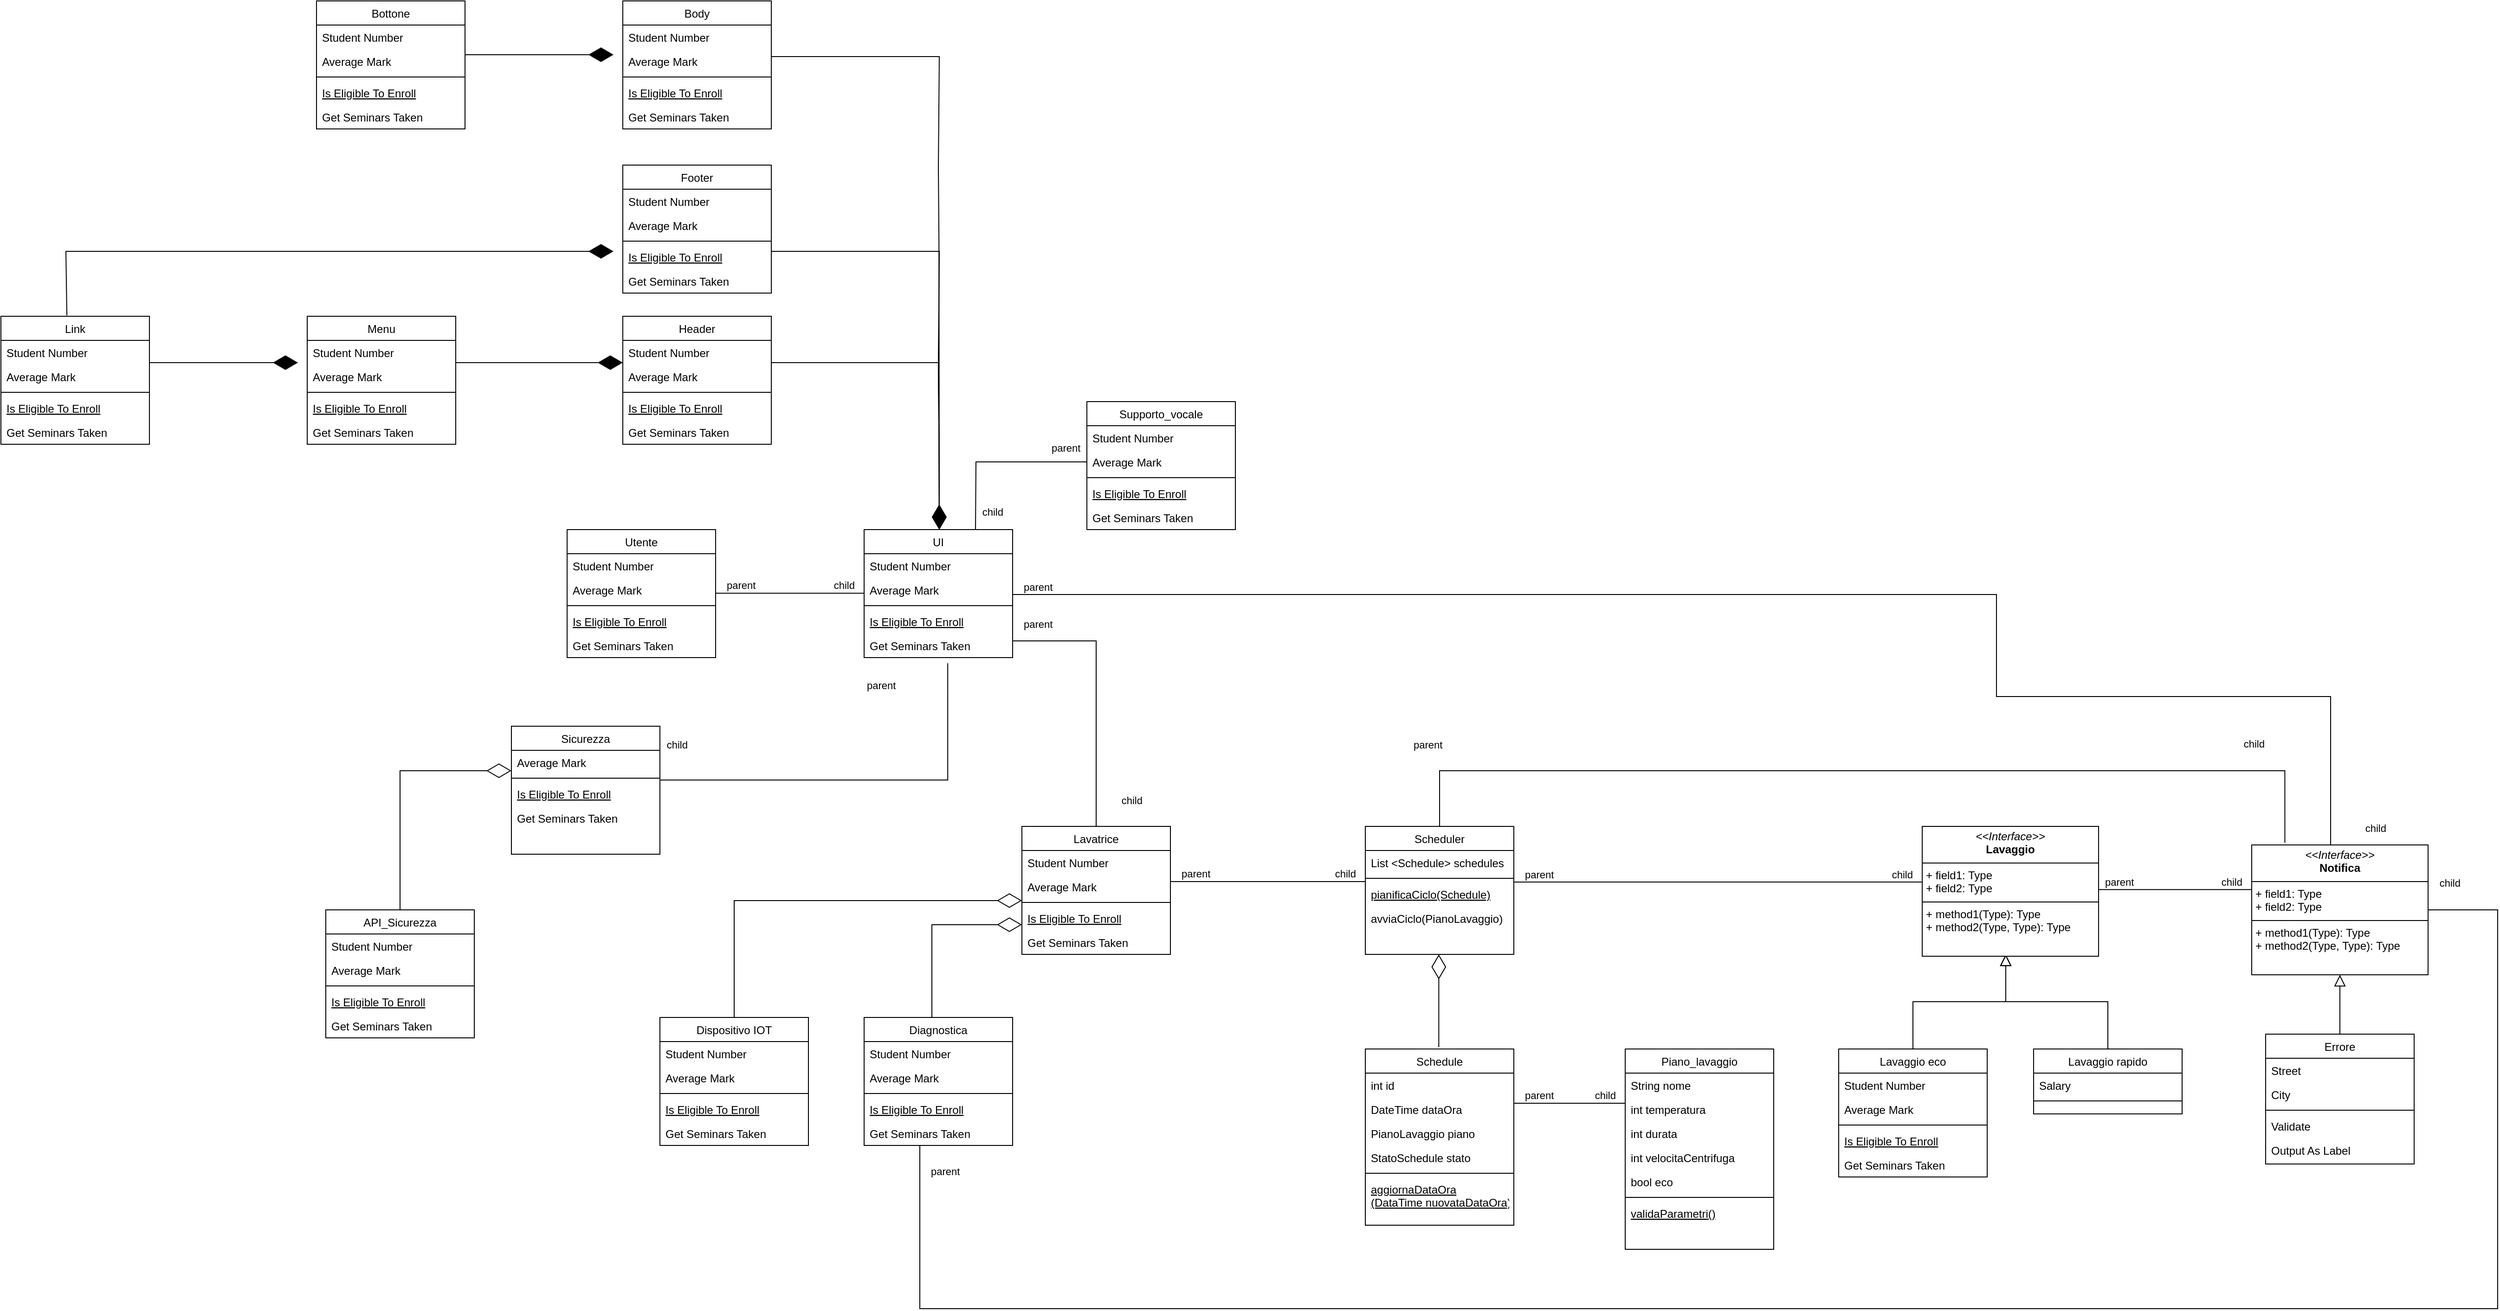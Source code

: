 <mxfile version="28.2.7">
  <diagram id="C5RBs43oDa-KdzZeNtuy" name="Page-1">
    <mxGraphModel dx="3021" dy="2662" grid="1" gridSize="10" guides="1" tooltips="1" connect="1" arrows="1" fold="1" page="1" pageScale="1" pageWidth="827" pageHeight="1169" math="0" shadow="0">
      <root>
        <mxCell id="WIyWlLk6GJQsqaUBKTNV-0" />
        <mxCell id="WIyWlLk6GJQsqaUBKTNV-1" parent="WIyWlLk6GJQsqaUBKTNV-0" />
        <mxCell id="NHYK25Ip75qURQVke92p-144" value="" style="endArrow=none;html=1;edgeStyle=orthogonalEdgeStyle;rounded=0;" parent="WIyWlLk6GJQsqaUBKTNV-1" edge="1">
          <mxGeometry relative="1" as="geometry">
            <mxPoint x="1225" y="128.17" as="sourcePoint" />
            <mxPoint x="1395" y="128.17" as="targetPoint" />
          </mxGeometry>
        </mxCell>
        <mxCell id="NHYK25Ip75qURQVke92p-145" value="parent" style="edgeLabel;resizable=0;html=1;align=left;verticalAlign=bottom;" parent="NHYK25Ip75qURQVke92p-144" connectable="0" vertex="1">
          <mxGeometry x="-1" relative="1" as="geometry">
            <mxPoint x="10" as="offset" />
          </mxGeometry>
        </mxCell>
        <mxCell id="NHYK25Ip75qURQVke92p-146" value="child" style="edgeLabel;resizable=0;html=1;align=right;verticalAlign=bottom;" parent="NHYK25Ip75qURQVke92p-144" connectable="0" vertex="1">
          <mxGeometry x="1" relative="1" as="geometry">
            <mxPoint x="-10" as="offset" />
          </mxGeometry>
        </mxCell>
        <mxCell id="NHYK25Ip75qURQVke92p-38" value="" style="endArrow=diamondThin;endFill=0;endSize=24;html=1;rounded=0;exitX=0.5;exitY=0;exitDx=0;exitDy=0;" parent="WIyWlLk6GJQsqaUBKTNV-1" source="NHYK25Ip75qURQVke92p-21" edge="1">
          <mxGeometry width="160" relative="1" as="geometry">
            <mxPoint x="-240" y="260" as="sourcePoint" />
            <mxPoint x="70" y="140" as="targetPoint" />
            <Array as="points">
              <mxPoint x="-240" y="140" />
              <mxPoint x="-90" y="140" />
            </Array>
          </mxGeometry>
        </mxCell>
        <mxCell id="zkfFHV4jXpPFQw0GAbJ--6" value="Lavaggio eco" style="swimlane;fontStyle=0;align=center;verticalAlign=top;childLayout=stackLayout;horizontal=1;startSize=26;horizontalStack=0;resizeParent=1;resizeLast=0;collapsible=1;marginBottom=0;rounded=0;shadow=0;strokeWidth=1;" parent="WIyWlLk6GJQsqaUBKTNV-1" vertex="1">
          <mxGeometry x="950" y="300" width="160" height="138" as="geometry">
            <mxRectangle x="130" y="380" width="160" height="26" as="alternateBounds" />
          </mxGeometry>
        </mxCell>
        <mxCell id="zkfFHV4jXpPFQw0GAbJ--7" value="Student Number" style="text;align=left;verticalAlign=top;spacingLeft=4;spacingRight=4;overflow=hidden;rotatable=0;points=[[0,0.5],[1,0.5]];portConstraint=eastwest;" parent="zkfFHV4jXpPFQw0GAbJ--6" vertex="1">
          <mxGeometry y="26" width="160" height="26" as="geometry" />
        </mxCell>
        <mxCell id="zkfFHV4jXpPFQw0GAbJ--8" value="Average Mark" style="text;align=left;verticalAlign=top;spacingLeft=4;spacingRight=4;overflow=hidden;rotatable=0;points=[[0,0.5],[1,0.5]];portConstraint=eastwest;rounded=0;shadow=0;html=0;" parent="zkfFHV4jXpPFQw0GAbJ--6" vertex="1">
          <mxGeometry y="52" width="160" height="26" as="geometry" />
        </mxCell>
        <mxCell id="zkfFHV4jXpPFQw0GAbJ--9" value="" style="line;html=1;strokeWidth=1;align=left;verticalAlign=middle;spacingTop=-1;spacingLeft=3;spacingRight=3;rotatable=0;labelPosition=right;points=[];portConstraint=eastwest;" parent="zkfFHV4jXpPFQw0GAbJ--6" vertex="1">
          <mxGeometry y="78" width="160" height="8" as="geometry" />
        </mxCell>
        <mxCell id="zkfFHV4jXpPFQw0GAbJ--10" value="Is Eligible To Enroll" style="text;align=left;verticalAlign=top;spacingLeft=4;spacingRight=4;overflow=hidden;rotatable=0;points=[[0,0.5],[1,0.5]];portConstraint=eastwest;fontStyle=4" parent="zkfFHV4jXpPFQw0GAbJ--6" vertex="1">
          <mxGeometry y="86" width="160" height="26" as="geometry" />
        </mxCell>
        <mxCell id="zkfFHV4jXpPFQw0GAbJ--11" value="Get Seminars Taken" style="text;align=left;verticalAlign=top;spacingLeft=4;spacingRight=4;overflow=hidden;rotatable=0;points=[[0,0.5],[1,0.5]];portConstraint=eastwest;" parent="zkfFHV4jXpPFQw0GAbJ--6" vertex="1">
          <mxGeometry y="112" width="160" height="26" as="geometry" />
        </mxCell>
        <mxCell id="zkfFHV4jXpPFQw0GAbJ--12" value="" style="endArrow=block;endSize=10;endFill=0;shadow=0;strokeWidth=1;rounded=0;curved=0;edgeStyle=elbowEdgeStyle;elbow=vertical;" parent="WIyWlLk6GJQsqaUBKTNV-1" source="zkfFHV4jXpPFQw0GAbJ--6" edge="1">
          <mxGeometry width="160" relative="1" as="geometry">
            <mxPoint x="1030" y="143" as="sourcePoint" />
            <mxPoint x="1130" y="198" as="targetPoint" />
          </mxGeometry>
        </mxCell>
        <mxCell id="zkfFHV4jXpPFQw0GAbJ--13" value="Lavaggio rapido" style="swimlane;fontStyle=0;align=center;verticalAlign=top;childLayout=stackLayout;horizontal=1;startSize=26;horizontalStack=0;resizeParent=1;resizeLast=0;collapsible=1;marginBottom=0;rounded=0;shadow=0;strokeWidth=1;" parent="WIyWlLk6GJQsqaUBKTNV-1" vertex="1">
          <mxGeometry x="1160" y="300" width="160" height="70" as="geometry">
            <mxRectangle x="340" y="380" width="170" height="26" as="alternateBounds" />
          </mxGeometry>
        </mxCell>
        <mxCell id="zkfFHV4jXpPFQw0GAbJ--14" value="Salary" style="text;align=left;verticalAlign=top;spacingLeft=4;spacingRight=4;overflow=hidden;rotatable=0;points=[[0,0.5],[1,0.5]];portConstraint=eastwest;" parent="zkfFHV4jXpPFQw0GAbJ--13" vertex="1">
          <mxGeometry y="26" width="160" height="26" as="geometry" />
        </mxCell>
        <mxCell id="zkfFHV4jXpPFQw0GAbJ--15" value="" style="line;html=1;strokeWidth=1;align=left;verticalAlign=middle;spacingTop=-1;spacingLeft=3;spacingRight=3;rotatable=0;labelPosition=right;points=[];portConstraint=eastwest;" parent="zkfFHV4jXpPFQw0GAbJ--13" vertex="1">
          <mxGeometry y="52" width="160" height="8" as="geometry" />
        </mxCell>
        <mxCell id="zkfFHV4jXpPFQw0GAbJ--16" value="" style="endArrow=block;endSize=10;endFill=0;shadow=0;strokeWidth=1;rounded=0;curved=0;edgeStyle=elbowEdgeStyle;elbow=vertical;" parent="WIyWlLk6GJQsqaUBKTNV-1" source="zkfFHV4jXpPFQw0GAbJ--13" edge="1">
          <mxGeometry width="160" relative="1" as="geometry">
            <mxPoint x="1040" y="313" as="sourcePoint" />
            <mxPoint x="1130" y="198" as="targetPoint" />
          </mxGeometry>
        </mxCell>
        <mxCell id="NHYK25Ip75qURQVke92p-1" value="&lt;p style=&quot;margin:0px;margin-top:4px;text-align:center;&quot;&gt;&lt;i&gt;&amp;lt;&amp;lt;Interface&amp;gt;&amp;gt;&lt;/i&gt;&lt;br&gt;&lt;b&gt;Lavaggio&lt;/b&gt;&lt;/p&gt;&lt;hr size=&quot;1&quot; style=&quot;border-style:solid;&quot;&gt;&lt;p style=&quot;margin:0px;margin-left:4px;&quot;&gt;+ field1: Type&lt;br&gt;+ field2: Type&lt;/p&gt;&lt;hr size=&quot;1&quot; style=&quot;border-style:solid;&quot;&gt;&lt;p style=&quot;margin:0px;margin-left:4px;&quot;&gt;+ method1(Type): Type&lt;br&gt;+ method2(Type, Type): Type&lt;/p&gt;" style="verticalAlign=top;align=left;overflow=fill;html=1;whiteSpace=wrap;" parent="WIyWlLk6GJQsqaUBKTNV-1" vertex="1">
          <mxGeometry x="1040" y="60" width="190" height="140" as="geometry" />
        </mxCell>
        <mxCell id="NHYK25Ip75qURQVke92p-3" value="" style="endArrow=block;endSize=10;endFill=0;shadow=0;strokeWidth=1;rounded=0;curved=0;edgeStyle=elbowEdgeStyle;elbow=vertical;" parent="WIyWlLk6GJQsqaUBKTNV-1" edge="1">
          <mxGeometry width="160" relative="1" as="geometry">
            <mxPoint x="1490" y="284" as="sourcePoint" />
            <mxPoint x="1490" y="220" as="targetPoint" />
          </mxGeometry>
        </mxCell>
        <mxCell id="NHYK25Ip75qURQVke92p-4" value="Errore" style="swimlane;fontStyle=0;align=center;verticalAlign=top;childLayout=stackLayout;horizontal=1;startSize=26;horizontalStack=0;resizeParent=1;resizeLast=0;collapsible=1;marginBottom=0;rounded=0;shadow=0;strokeWidth=1;" parent="WIyWlLk6GJQsqaUBKTNV-1" vertex="1">
          <mxGeometry x="1410" y="284" width="160" height="140" as="geometry">
            <mxRectangle x="550" y="140" width="160" height="26" as="alternateBounds" />
          </mxGeometry>
        </mxCell>
        <mxCell id="NHYK25Ip75qURQVke92p-5" value="Street" style="text;align=left;verticalAlign=top;spacingLeft=4;spacingRight=4;overflow=hidden;rotatable=0;points=[[0,0.5],[1,0.5]];portConstraint=eastwest;" parent="NHYK25Ip75qURQVke92p-4" vertex="1">
          <mxGeometry y="26" width="160" height="26" as="geometry" />
        </mxCell>
        <mxCell id="NHYK25Ip75qURQVke92p-6" value="City" style="text;align=left;verticalAlign=top;spacingLeft=4;spacingRight=4;overflow=hidden;rotatable=0;points=[[0,0.5],[1,0.5]];portConstraint=eastwest;rounded=0;shadow=0;html=0;" parent="NHYK25Ip75qURQVke92p-4" vertex="1">
          <mxGeometry y="52" width="160" height="26" as="geometry" />
        </mxCell>
        <mxCell id="NHYK25Ip75qURQVke92p-10" value="" style="line;html=1;strokeWidth=1;align=left;verticalAlign=middle;spacingTop=-1;spacingLeft=3;spacingRight=3;rotatable=0;labelPosition=right;points=[];portConstraint=eastwest;" parent="NHYK25Ip75qURQVke92p-4" vertex="1">
          <mxGeometry y="78" width="160" height="8" as="geometry" />
        </mxCell>
        <mxCell id="NHYK25Ip75qURQVke92p-11" value="Validate" style="text;align=left;verticalAlign=top;spacingLeft=4;spacingRight=4;overflow=hidden;rotatable=0;points=[[0,0.5],[1,0.5]];portConstraint=eastwest;" parent="NHYK25Ip75qURQVke92p-4" vertex="1">
          <mxGeometry y="86" width="160" height="26" as="geometry" />
        </mxCell>
        <mxCell id="NHYK25Ip75qURQVke92p-12" value="Output As Label" style="text;align=left;verticalAlign=top;spacingLeft=4;spacingRight=4;overflow=hidden;rotatable=0;points=[[0,0.5],[1,0.5]];portConstraint=eastwest;" parent="NHYK25Ip75qURQVke92p-4" vertex="1">
          <mxGeometry y="112" width="160" height="26" as="geometry" />
        </mxCell>
        <mxCell id="NHYK25Ip75qURQVke92p-13" value="&lt;p style=&quot;margin:0px;margin-top:4px;text-align:center;&quot;&gt;&lt;i&gt;&amp;lt;&amp;lt;Interface&amp;gt;&amp;gt;&lt;/i&gt;&lt;br&gt;&lt;b&gt;Notifica&lt;/b&gt;&lt;/p&gt;&lt;hr size=&quot;1&quot; style=&quot;border-style:solid;&quot;&gt;&lt;p style=&quot;margin:0px;margin-left:4px;&quot;&gt;+ field1: Type&lt;br&gt;+ field2: Type&lt;/p&gt;&lt;hr size=&quot;1&quot; style=&quot;border-style:solid;&quot;&gt;&lt;p style=&quot;margin:0px;margin-left:4px;&quot;&gt;+ method1(Type): Type&lt;br&gt;+ method2(Type, Type): Type&lt;/p&gt;" style="verticalAlign=top;align=left;overflow=fill;html=1;whiteSpace=wrap;" parent="WIyWlLk6GJQsqaUBKTNV-1" vertex="1">
          <mxGeometry x="1395" y="80" width="190" height="140" as="geometry" />
        </mxCell>
        <mxCell id="NHYK25Ip75qURQVke92p-14" value="Lavatrice" style="swimlane;fontStyle=0;align=center;verticalAlign=top;childLayout=stackLayout;horizontal=1;startSize=26;horizontalStack=0;resizeParent=1;resizeLast=0;collapsible=1;marginBottom=0;rounded=0;shadow=0;strokeWidth=1;" parent="WIyWlLk6GJQsqaUBKTNV-1" vertex="1">
          <mxGeometry x="70" y="60" width="160" height="138" as="geometry">
            <mxRectangle x="130" y="380" width="160" height="26" as="alternateBounds" />
          </mxGeometry>
        </mxCell>
        <mxCell id="NHYK25Ip75qURQVke92p-15" value="Student Number" style="text;align=left;verticalAlign=top;spacingLeft=4;spacingRight=4;overflow=hidden;rotatable=0;points=[[0,0.5],[1,0.5]];portConstraint=eastwest;" parent="NHYK25Ip75qURQVke92p-14" vertex="1">
          <mxGeometry y="26" width="160" height="26" as="geometry" />
        </mxCell>
        <mxCell id="NHYK25Ip75qURQVke92p-16" value="Average Mark" style="text;align=left;verticalAlign=top;spacingLeft=4;spacingRight=4;overflow=hidden;rotatable=0;points=[[0,0.5],[1,0.5]];portConstraint=eastwest;rounded=0;shadow=0;html=0;" parent="NHYK25Ip75qURQVke92p-14" vertex="1">
          <mxGeometry y="52" width="160" height="26" as="geometry" />
        </mxCell>
        <mxCell id="NHYK25Ip75qURQVke92p-17" value="" style="line;html=1;strokeWidth=1;align=left;verticalAlign=middle;spacingTop=-1;spacingLeft=3;spacingRight=3;rotatable=0;labelPosition=right;points=[];portConstraint=eastwest;" parent="NHYK25Ip75qURQVke92p-14" vertex="1">
          <mxGeometry y="78" width="160" height="8" as="geometry" />
        </mxCell>
        <mxCell id="NHYK25Ip75qURQVke92p-18" value="Is Eligible To Enroll" style="text;align=left;verticalAlign=top;spacingLeft=4;spacingRight=4;overflow=hidden;rotatable=0;points=[[0,0.5],[1,0.5]];portConstraint=eastwest;fontStyle=4" parent="NHYK25Ip75qURQVke92p-14" vertex="1">
          <mxGeometry y="86" width="160" height="26" as="geometry" />
        </mxCell>
        <mxCell id="NHYK25Ip75qURQVke92p-19" value="Get Seminars Taken" style="text;align=left;verticalAlign=top;spacingLeft=4;spacingRight=4;overflow=hidden;rotatable=0;points=[[0,0.5],[1,0.5]];portConstraint=eastwest;" parent="NHYK25Ip75qURQVke92p-14" vertex="1">
          <mxGeometry y="112" width="160" height="26" as="geometry" />
        </mxCell>
        <mxCell id="NHYK25Ip75qURQVke92p-21" value="Dispositivo IOT" style="swimlane;fontStyle=0;align=center;verticalAlign=top;childLayout=stackLayout;horizontal=1;startSize=26;horizontalStack=0;resizeParent=1;resizeLast=0;collapsible=1;marginBottom=0;rounded=0;shadow=0;strokeWidth=1;" parent="WIyWlLk6GJQsqaUBKTNV-1" vertex="1">
          <mxGeometry x="-320" y="266" width="160" height="138" as="geometry">
            <mxRectangle x="130" y="380" width="160" height="26" as="alternateBounds" />
          </mxGeometry>
        </mxCell>
        <mxCell id="NHYK25Ip75qURQVke92p-22" value="Student Number" style="text;align=left;verticalAlign=top;spacingLeft=4;spacingRight=4;overflow=hidden;rotatable=0;points=[[0,0.5],[1,0.5]];portConstraint=eastwest;" parent="NHYK25Ip75qURQVke92p-21" vertex="1">
          <mxGeometry y="26" width="160" height="26" as="geometry" />
        </mxCell>
        <mxCell id="NHYK25Ip75qURQVke92p-23" value="Average Mark" style="text;align=left;verticalAlign=top;spacingLeft=4;spacingRight=4;overflow=hidden;rotatable=0;points=[[0,0.5],[1,0.5]];portConstraint=eastwest;rounded=0;shadow=0;html=0;" parent="NHYK25Ip75qURQVke92p-21" vertex="1">
          <mxGeometry y="52" width="160" height="26" as="geometry" />
        </mxCell>
        <mxCell id="NHYK25Ip75qURQVke92p-24" value="" style="line;html=1;strokeWidth=1;align=left;verticalAlign=middle;spacingTop=-1;spacingLeft=3;spacingRight=3;rotatable=0;labelPosition=right;points=[];portConstraint=eastwest;" parent="NHYK25Ip75qURQVke92p-21" vertex="1">
          <mxGeometry y="78" width="160" height="8" as="geometry" />
        </mxCell>
        <mxCell id="NHYK25Ip75qURQVke92p-25" value="Is Eligible To Enroll" style="text;align=left;verticalAlign=top;spacingLeft=4;spacingRight=4;overflow=hidden;rotatable=0;points=[[0,0.5],[1,0.5]];portConstraint=eastwest;fontStyle=4" parent="NHYK25Ip75qURQVke92p-21" vertex="1">
          <mxGeometry y="86" width="160" height="26" as="geometry" />
        </mxCell>
        <mxCell id="NHYK25Ip75qURQVke92p-26" value="Get Seminars Taken" style="text;align=left;verticalAlign=top;spacingLeft=4;spacingRight=4;overflow=hidden;rotatable=0;points=[[0,0.5],[1,0.5]];portConstraint=eastwest;" parent="NHYK25Ip75qURQVke92p-21" vertex="1">
          <mxGeometry y="112" width="160" height="26" as="geometry" />
        </mxCell>
        <mxCell id="NHYK25Ip75qURQVke92p-27" value="Diagnostica" style="swimlane;fontStyle=0;align=center;verticalAlign=top;childLayout=stackLayout;horizontal=1;startSize=26;horizontalStack=0;resizeParent=1;resizeLast=0;collapsible=1;marginBottom=0;rounded=0;shadow=0;strokeWidth=1;" parent="WIyWlLk6GJQsqaUBKTNV-1" vertex="1">
          <mxGeometry x="-100" y="266" width="160" height="138" as="geometry">
            <mxRectangle x="130" y="380" width="160" height="26" as="alternateBounds" />
          </mxGeometry>
        </mxCell>
        <mxCell id="NHYK25Ip75qURQVke92p-28" value="Student Number" style="text;align=left;verticalAlign=top;spacingLeft=4;spacingRight=4;overflow=hidden;rotatable=0;points=[[0,0.5],[1,0.5]];portConstraint=eastwest;" parent="NHYK25Ip75qURQVke92p-27" vertex="1">
          <mxGeometry y="26" width="160" height="26" as="geometry" />
        </mxCell>
        <mxCell id="NHYK25Ip75qURQVke92p-29" value="Average Mark" style="text;align=left;verticalAlign=top;spacingLeft=4;spacingRight=4;overflow=hidden;rotatable=0;points=[[0,0.5],[1,0.5]];portConstraint=eastwest;rounded=0;shadow=0;html=0;" parent="NHYK25Ip75qURQVke92p-27" vertex="1">
          <mxGeometry y="52" width="160" height="26" as="geometry" />
        </mxCell>
        <mxCell id="NHYK25Ip75qURQVke92p-30" value="" style="line;html=1;strokeWidth=1;align=left;verticalAlign=middle;spacingTop=-1;spacingLeft=3;spacingRight=3;rotatable=0;labelPosition=right;points=[];portConstraint=eastwest;" parent="NHYK25Ip75qURQVke92p-27" vertex="1">
          <mxGeometry y="78" width="160" height="8" as="geometry" />
        </mxCell>
        <mxCell id="NHYK25Ip75qURQVke92p-31" value="Is Eligible To Enroll" style="text;align=left;verticalAlign=top;spacingLeft=4;spacingRight=4;overflow=hidden;rotatable=0;points=[[0,0.5],[1,0.5]];portConstraint=eastwest;fontStyle=4" parent="NHYK25Ip75qURQVke92p-27" vertex="1">
          <mxGeometry y="86" width="160" height="26" as="geometry" />
        </mxCell>
        <mxCell id="NHYK25Ip75qURQVke92p-32" value="Get Seminars Taken" style="text;align=left;verticalAlign=top;spacingLeft=4;spacingRight=4;overflow=hidden;rotatable=0;points=[[0,0.5],[1,0.5]];portConstraint=eastwest;" parent="NHYK25Ip75qURQVke92p-27" vertex="1">
          <mxGeometry y="112" width="160" height="26" as="geometry" />
        </mxCell>
        <mxCell id="NHYK25Ip75qURQVke92p-40" value="" style="endArrow=diamondThin;endFill=0;endSize=24;html=1;rounded=0;" parent="WIyWlLk6GJQsqaUBKTNV-1" edge="1">
          <mxGeometry width="160" relative="1" as="geometry">
            <mxPoint x="-27" y="266" as="sourcePoint" />
            <mxPoint x="70" y="166" as="targetPoint" />
            <Array as="points">
              <mxPoint x="-27" y="226" />
              <mxPoint x="-27" y="166" />
              <mxPoint x="30" y="166" />
            </Array>
          </mxGeometry>
        </mxCell>
        <mxCell id="NHYK25Ip75qURQVke92p-41" value="UI" style="swimlane;fontStyle=0;align=center;verticalAlign=top;childLayout=stackLayout;horizontal=1;startSize=26;horizontalStack=0;resizeParent=1;resizeLast=0;collapsible=1;marginBottom=0;rounded=0;shadow=0;strokeWidth=1;" parent="WIyWlLk6GJQsqaUBKTNV-1" vertex="1">
          <mxGeometry x="-100" y="-260" width="160" height="138" as="geometry">
            <mxRectangle x="130" y="380" width="160" height="26" as="alternateBounds" />
          </mxGeometry>
        </mxCell>
        <mxCell id="NHYK25Ip75qURQVke92p-42" value="Student Number" style="text;align=left;verticalAlign=top;spacingLeft=4;spacingRight=4;overflow=hidden;rotatable=0;points=[[0,0.5],[1,0.5]];portConstraint=eastwest;" parent="NHYK25Ip75qURQVke92p-41" vertex="1">
          <mxGeometry y="26" width="160" height="26" as="geometry" />
        </mxCell>
        <mxCell id="NHYK25Ip75qURQVke92p-43" value="Average Mark" style="text;align=left;verticalAlign=top;spacingLeft=4;spacingRight=4;overflow=hidden;rotatable=0;points=[[0,0.5],[1,0.5]];portConstraint=eastwest;rounded=0;shadow=0;html=0;" parent="NHYK25Ip75qURQVke92p-41" vertex="1">
          <mxGeometry y="52" width="160" height="26" as="geometry" />
        </mxCell>
        <mxCell id="NHYK25Ip75qURQVke92p-44" value="" style="line;html=1;strokeWidth=1;align=left;verticalAlign=middle;spacingTop=-1;spacingLeft=3;spacingRight=3;rotatable=0;labelPosition=right;points=[];portConstraint=eastwest;" parent="NHYK25Ip75qURQVke92p-41" vertex="1">
          <mxGeometry y="78" width="160" height="8" as="geometry" />
        </mxCell>
        <mxCell id="NHYK25Ip75qURQVke92p-45" value="Is Eligible To Enroll" style="text;align=left;verticalAlign=top;spacingLeft=4;spacingRight=4;overflow=hidden;rotatable=0;points=[[0,0.5],[1,0.5]];portConstraint=eastwest;fontStyle=4" parent="NHYK25Ip75qURQVke92p-41" vertex="1">
          <mxGeometry y="86" width="160" height="26" as="geometry" />
        </mxCell>
        <mxCell id="NHYK25Ip75qURQVke92p-46" value="Get Seminars Taken" style="text;align=left;verticalAlign=top;spacingLeft=4;spacingRight=4;overflow=hidden;rotatable=0;points=[[0,0.5],[1,0.5]];portConstraint=eastwest;" parent="NHYK25Ip75qURQVke92p-41" vertex="1">
          <mxGeometry y="112" width="160" height="26" as="geometry" />
        </mxCell>
        <mxCell id="NHYK25Ip75qURQVke92p-47" value="Utente" style="swimlane;fontStyle=0;align=center;verticalAlign=top;childLayout=stackLayout;horizontal=1;startSize=26;horizontalStack=0;resizeParent=1;resizeLast=0;collapsible=1;marginBottom=0;rounded=0;shadow=0;strokeWidth=1;" parent="WIyWlLk6GJQsqaUBKTNV-1" vertex="1">
          <mxGeometry x="-420" y="-260" width="160" height="138" as="geometry">
            <mxRectangle x="130" y="380" width="160" height="26" as="alternateBounds" />
          </mxGeometry>
        </mxCell>
        <mxCell id="NHYK25Ip75qURQVke92p-48" value="Student Number" style="text;align=left;verticalAlign=top;spacingLeft=4;spacingRight=4;overflow=hidden;rotatable=0;points=[[0,0.5],[1,0.5]];portConstraint=eastwest;" parent="NHYK25Ip75qURQVke92p-47" vertex="1">
          <mxGeometry y="26" width="160" height="26" as="geometry" />
        </mxCell>
        <mxCell id="NHYK25Ip75qURQVke92p-49" value="Average Mark" style="text;align=left;verticalAlign=top;spacingLeft=4;spacingRight=4;overflow=hidden;rotatable=0;points=[[0,0.5],[1,0.5]];portConstraint=eastwest;rounded=0;shadow=0;html=0;" parent="NHYK25Ip75qURQVke92p-47" vertex="1">
          <mxGeometry y="52" width="160" height="26" as="geometry" />
        </mxCell>
        <mxCell id="NHYK25Ip75qURQVke92p-50" value="" style="line;html=1;strokeWidth=1;align=left;verticalAlign=middle;spacingTop=-1;spacingLeft=3;spacingRight=3;rotatable=0;labelPosition=right;points=[];portConstraint=eastwest;" parent="NHYK25Ip75qURQVke92p-47" vertex="1">
          <mxGeometry y="78" width="160" height="8" as="geometry" />
        </mxCell>
        <mxCell id="NHYK25Ip75qURQVke92p-51" value="Is Eligible To Enroll" style="text;align=left;verticalAlign=top;spacingLeft=4;spacingRight=4;overflow=hidden;rotatable=0;points=[[0,0.5],[1,0.5]];portConstraint=eastwest;fontStyle=4" parent="NHYK25Ip75qURQVke92p-47" vertex="1">
          <mxGeometry y="86" width="160" height="26" as="geometry" />
        </mxCell>
        <mxCell id="NHYK25Ip75qURQVke92p-52" value="Get Seminars Taken" style="text;align=left;verticalAlign=top;spacingLeft=4;spacingRight=4;overflow=hidden;rotatable=0;points=[[0,0.5],[1,0.5]];portConstraint=eastwest;" parent="NHYK25Ip75qURQVke92p-47" vertex="1">
          <mxGeometry y="112" width="160" height="26" as="geometry" />
        </mxCell>
        <mxCell id="NHYK25Ip75qURQVke92p-53" value="Sicurezza" style="swimlane;fontStyle=0;align=center;verticalAlign=top;childLayout=stackLayout;horizontal=1;startSize=26;horizontalStack=0;resizeParent=1;resizeLast=0;collapsible=1;marginBottom=0;rounded=0;shadow=0;strokeWidth=1;" parent="WIyWlLk6GJQsqaUBKTNV-1" vertex="1">
          <mxGeometry x="-480" y="-48" width="160" height="138" as="geometry">
            <mxRectangle x="130" y="380" width="160" height="26" as="alternateBounds" />
          </mxGeometry>
        </mxCell>
        <mxCell id="NHYK25Ip75qURQVke92p-55" value="Average Mark" style="text;align=left;verticalAlign=top;spacingLeft=4;spacingRight=4;overflow=hidden;rotatable=0;points=[[0,0.5],[1,0.5]];portConstraint=eastwest;rounded=0;shadow=0;html=0;" parent="NHYK25Ip75qURQVke92p-53" vertex="1">
          <mxGeometry y="26" width="160" height="26" as="geometry" />
        </mxCell>
        <mxCell id="NHYK25Ip75qURQVke92p-56" value="" style="line;html=1;strokeWidth=1;align=left;verticalAlign=middle;spacingTop=-1;spacingLeft=3;spacingRight=3;rotatable=0;labelPosition=right;points=[];portConstraint=eastwest;" parent="NHYK25Ip75qURQVke92p-53" vertex="1">
          <mxGeometry y="52" width="160" height="8" as="geometry" />
        </mxCell>
        <mxCell id="NHYK25Ip75qURQVke92p-57" value="Is Eligible To Enroll" style="text;align=left;verticalAlign=top;spacingLeft=4;spacingRight=4;overflow=hidden;rotatable=0;points=[[0,0.5],[1,0.5]];portConstraint=eastwest;fontStyle=4" parent="NHYK25Ip75qURQVke92p-53" vertex="1">
          <mxGeometry y="60" width="160" height="26" as="geometry" />
        </mxCell>
        <mxCell id="NHYK25Ip75qURQVke92p-58" value="Get Seminars Taken" style="text;align=left;verticalAlign=top;spacingLeft=4;spacingRight=4;overflow=hidden;rotatable=0;points=[[0,0.5],[1,0.5]];portConstraint=eastwest;" parent="NHYK25Ip75qURQVke92p-53" vertex="1">
          <mxGeometry y="86" width="160" height="26" as="geometry" />
        </mxCell>
        <mxCell id="NHYK25Ip75qURQVke92p-59" value="" style="endArrow=none;html=1;edgeStyle=orthogonalEdgeStyle;rounded=0;" parent="WIyWlLk6GJQsqaUBKTNV-1" edge="1">
          <mxGeometry relative="1" as="geometry">
            <mxPoint x="-260" y="-191.37" as="sourcePoint" />
            <mxPoint x="-100" y="-191.37" as="targetPoint" />
          </mxGeometry>
        </mxCell>
        <mxCell id="NHYK25Ip75qURQVke92p-60" value="parent" style="edgeLabel;resizable=0;html=1;align=left;verticalAlign=bottom;" parent="NHYK25Ip75qURQVke92p-59" connectable="0" vertex="1">
          <mxGeometry x="-1" relative="1" as="geometry">
            <mxPoint x="10" as="offset" />
          </mxGeometry>
        </mxCell>
        <mxCell id="NHYK25Ip75qURQVke92p-61" value="child" style="edgeLabel;resizable=0;html=1;align=right;verticalAlign=bottom;" parent="NHYK25Ip75qURQVke92p-59" connectable="0" vertex="1">
          <mxGeometry x="1" relative="1" as="geometry">
            <mxPoint x="-10" as="offset" />
          </mxGeometry>
        </mxCell>
        <mxCell id="NHYK25Ip75qURQVke92p-62" value="" style="endArrow=none;html=1;edgeStyle=orthogonalEdgeStyle;rounded=0;entryX=1;entryY=0.5;entryDx=0;entryDy=0;exitX=0.563;exitY=1.237;exitDx=0;exitDy=0;exitPerimeter=0;" parent="WIyWlLk6GJQsqaUBKTNV-1" target="NHYK25Ip75qURQVke92p-55" edge="1" source="NHYK25Ip75qURQVke92p-46">
          <mxGeometry relative="1" as="geometry">
            <mxPoint x="29.38" y="-90" as="sourcePoint" />
            <mxPoint x="29.38" y="10" as="targetPoint" />
            <Array as="points">
              <mxPoint x="-10" y="10" />
              <mxPoint x="-320" y="10" />
            </Array>
          </mxGeometry>
        </mxCell>
        <mxCell id="NHYK25Ip75qURQVke92p-63" value="parent" style="edgeLabel;resizable=0;html=1;align=left;verticalAlign=bottom;" parent="NHYK25Ip75qURQVke92p-62" connectable="0" vertex="1">
          <mxGeometry x="-1" relative="1" as="geometry">
            <mxPoint x="-89" y="32" as="offset" />
          </mxGeometry>
        </mxCell>
        <mxCell id="NHYK25Ip75qURQVke92p-64" value="child" style="edgeLabel;resizable=0;html=1;align=right;verticalAlign=bottom;" parent="NHYK25Ip75qURQVke92p-62" connectable="0" vertex="1">
          <mxGeometry x="1" relative="1" as="geometry">
            <mxPoint x="30" y="-10" as="offset" />
          </mxGeometry>
        </mxCell>
        <mxCell id="NHYK25Ip75qURQVke92p-66" value="" style="endArrow=none;html=1;edgeStyle=orthogonalEdgeStyle;rounded=0;entryX=0.5;entryY=0;entryDx=0;entryDy=0;" parent="WIyWlLk6GJQsqaUBKTNV-1" target="NHYK25Ip75qURQVke92p-13" edge="1">
          <mxGeometry relative="1" as="geometry">
            <mxPoint x="60" y="-190" as="sourcePoint" />
            <mxPoint x="670" y="41.62" as="targetPoint" />
            <Array as="points">
              <mxPoint x="1120" y="-190" />
              <mxPoint x="1120" y="-80" />
              <mxPoint x="1480" y="-80" />
              <mxPoint x="1480" y="80" />
            </Array>
          </mxGeometry>
        </mxCell>
        <mxCell id="NHYK25Ip75qURQVke92p-67" value="parent" style="edgeLabel;resizable=0;html=1;align=left;verticalAlign=bottom;" parent="NHYK25Ip75qURQVke92p-66" connectable="0" vertex="1">
          <mxGeometry x="-1" relative="1" as="geometry">
            <mxPoint x="10" as="offset" />
          </mxGeometry>
        </mxCell>
        <mxCell id="NHYK25Ip75qURQVke92p-68" value="child" style="edgeLabel;resizable=0;html=1;align=right;verticalAlign=bottom;" parent="NHYK25Ip75qURQVke92p-66" connectable="0" vertex="1">
          <mxGeometry x="1" relative="1" as="geometry">
            <mxPoint x="50" y="-10" as="offset" />
          </mxGeometry>
        </mxCell>
        <mxCell id="NHYK25Ip75qURQVke92p-71" value="" style="endArrow=diamondThin;endFill=1;endSize=24;html=1;rounded=0;" parent="WIyWlLk6GJQsqaUBKTNV-1" edge="1">
          <mxGeometry width="160" relative="1" as="geometry">
            <mxPoint x="-200" y="-440" as="sourcePoint" />
            <mxPoint x="-19" y="-260" as="targetPoint" />
            <Array as="points">
              <mxPoint x="-110" y="-440" />
              <mxPoint x="-20" y="-440" />
              <mxPoint x="-19.38" y="-361" />
            </Array>
          </mxGeometry>
        </mxCell>
        <mxCell id="NHYK25Ip75qURQVke92p-72" value="Menu" style="swimlane;fontStyle=0;align=center;verticalAlign=top;childLayout=stackLayout;horizontal=1;startSize=26;horizontalStack=0;resizeParent=1;resizeLast=0;collapsible=1;marginBottom=0;rounded=0;shadow=0;strokeWidth=1;" parent="WIyWlLk6GJQsqaUBKTNV-1" vertex="1">
          <mxGeometry x="-700" y="-490" width="160" height="138" as="geometry">
            <mxRectangle x="-360" y="-490" width="160" height="26" as="alternateBounds" />
          </mxGeometry>
        </mxCell>
        <mxCell id="NHYK25Ip75qURQVke92p-73" value="Student Number" style="text;align=left;verticalAlign=top;spacingLeft=4;spacingRight=4;overflow=hidden;rotatable=0;points=[[0,0.5],[1,0.5]];portConstraint=eastwest;" parent="NHYK25Ip75qURQVke92p-72" vertex="1">
          <mxGeometry y="26" width="160" height="26" as="geometry" />
        </mxCell>
        <mxCell id="NHYK25Ip75qURQVke92p-74" value="Average Mark" style="text;align=left;verticalAlign=top;spacingLeft=4;spacingRight=4;overflow=hidden;rotatable=0;points=[[0,0.5],[1,0.5]];portConstraint=eastwest;rounded=0;shadow=0;html=0;" parent="NHYK25Ip75qURQVke92p-72" vertex="1">
          <mxGeometry y="52" width="160" height="26" as="geometry" />
        </mxCell>
        <mxCell id="NHYK25Ip75qURQVke92p-75" value="" style="line;html=1;strokeWidth=1;align=left;verticalAlign=middle;spacingTop=-1;spacingLeft=3;spacingRight=3;rotatable=0;labelPosition=right;points=[];portConstraint=eastwest;" parent="NHYK25Ip75qURQVke92p-72" vertex="1">
          <mxGeometry y="78" width="160" height="8" as="geometry" />
        </mxCell>
        <mxCell id="NHYK25Ip75qURQVke92p-76" value="Is Eligible To Enroll" style="text;align=left;verticalAlign=top;spacingLeft=4;spacingRight=4;overflow=hidden;rotatable=0;points=[[0,0.5],[1,0.5]];portConstraint=eastwest;fontStyle=4" parent="NHYK25Ip75qURQVke92p-72" vertex="1">
          <mxGeometry y="86" width="160" height="26" as="geometry" />
        </mxCell>
        <mxCell id="NHYK25Ip75qURQVke92p-77" value="Get Seminars Taken" style="text;align=left;verticalAlign=top;spacingLeft=4;spacingRight=4;overflow=hidden;rotatable=0;points=[[0,0.5],[1,0.5]];portConstraint=eastwest;" parent="NHYK25Ip75qURQVke92p-72" vertex="1">
          <mxGeometry y="112" width="160" height="26" as="geometry" />
        </mxCell>
        <mxCell id="NHYK25Ip75qURQVke92p-79" value="" style="endArrow=diamondThin;endFill=1;endSize=24;html=1;rounded=0;" parent="WIyWlLk6GJQsqaUBKTNV-1" edge="1">
          <mxGeometry width="160" relative="1" as="geometry">
            <mxPoint x="-200" y="-560" as="sourcePoint" />
            <mxPoint x="-19" y="-260" as="targetPoint" />
            <Array as="points">
              <mxPoint x="-120" y="-560" />
              <mxPoint x="-19" y="-560" />
              <mxPoint x="-20" y="-440" />
              <mxPoint x="-19.38" y="-361" />
            </Array>
          </mxGeometry>
        </mxCell>
        <mxCell id="NHYK25Ip75qURQVke92p-80" value="Footer" style="swimlane;fontStyle=0;align=center;verticalAlign=top;childLayout=stackLayout;horizontal=1;startSize=26;horizontalStack=0;resizeParent=1;resizeLast=0;collapsible=1;marginBottom=0;rounded=0;shadow=0;strokeWidth=1;" parent="WIyWlLk6GJQsqaUBKTNV-1" vertex="1">
          <mxGeometry x="-360" y="-653" width="160" height="138" as="geometry">
            <mxRectangle x="130" y="380" width="160" height="26" as="alternateBounds" />
          </mxGeometry>
        </mxCell>
        <mxCell id="NHYK25Ip75qURQVke92p-81" value="Student Number" style="text;align=left;verticalAlign=top;spacingLeft=4;spacingRight=4;overflow=hidden;rotatable=0;points=[[0,0.5],[1,0.5]];portConstraint=eastwest;" parent="NHYK25Ip75qURQVke92p-80" vertex="1">
          <mxGeometry y="26" width="160" height="26" as="geometry" />
        </mxCell>
        <mxCell id="NHYK25Ip75qURQVke92p-82" value="Average Mark" style="text;align=left;verticalAlign=top;spacingLeft=4;spacingRight=4;overflow=hidden;rotatable=0;points=[[0,0.5],[1,0.5]];portConstraint=eastwest;rounded=0;shadow=0;html=0;" parent="NHYK25Ip75qURQVke92p-80" vertex="1">
          <mxGeometry y="52" width="160" height="26" as="geometry" />
        </mxCell>
        <mxCell id="NHYK25Ip75qURQVke92p-83" value="" style="line;html=1;strokeWidth=1;align=left;verticalAlign=middle;spacingTop=-1;spacingLeft=3;spacingRight=3;rotatable=0;labelPosition=right;points=[];portConstraint=eastwest;" parent="NHYK25Ip75qURQVke92p-80" vertex="1">
          <mxGeometry y="78" width="160" height="8" as="geometry" />
        </mxCell>
        <mxCell id="NHYK25Ip75qURQVke92p-84" value="Is Eligible To Enroll" style="text;align=left;verticalAlign=top;spacingLeft=4;spacingRight=4;overflow=hidden;rotatable=0;points=[[0,0.5],[1,0.5]];portConstraint=eastwest;fontStyle=4" parent="NHYK25Ip75qURQVke92p-80" vertex="1">
          <mxGeometry y="86" width="160" height="26" as="geometry" />
        </mxCell>
        <mxCell id="NHYK25Ip75qURQVke92p-85" value="Get Seminars Taken" style="text;align=left;verticalAlign=top;spacingLeft=4;spacingRight=4;overflow=hidden;rotatable=0;points=[[0,0.5],[1,0.5]];portConstraint=eastwest;" parent="NHYK25Ip75qURQVke92p-80" vertex="1">
          <mxGeometry y="112" width="160" height="26" as="geometry" />
        </mxCell>
        <mxCell id="NHYK25Ip75qURQVke92p-87" value="" style="endArrow=diamondThin;endFill=1;endSize=24;html=1;rounded=0;" parent="WIyWlLk6GJQsqaUBKTNV-1" edge="1">
          <mxGeometry width="160" relative="1" as="geometry">
            <mxPoint x="-870" y="-440" as="sourcePoint" />
            <mxPoint x="-710" y="-440" as="targetPoint" />
          </mxGeometry>
        </mxCell>
        <mxCell id="NHYK25Ip75qURQVke92p-94" value="Link" style="swimlane;fontStyle=0;align=center;verticalAlign=top;childLayout=stackLayout;horizontal=1;startSize=26;horizontalStack=0;resizeParent=1;resizeLast=0;collapsible=1;marginBottom=0;rounded=0;shadow=0;strokeWidth=1;" parent="WIyWlLk6GJQsqaUBKTNV-1" vertex="1">
          <mxGeometry x="-1030" y="-490" width="160" height="138" as="geometry">
            <mxRectangle x="-680" y="-490" width="160" height="26" as="alternateBounds" />
          </mxGeometry>
        </mxCell>
        <mxCell id="NHYK25Ip75qURQVke92p-95" value="Student Number" style="text;align=left;verticalAlign=top;spacingLeft=4;spacingRight=4;overflow=hidden;rotatable=0;points=[[0,0.5],[1,0.5]];portConstraint=eastwest;" parent="NHYK25Ip75qURQVke92p-94" vertex="1">
          <mxGeometry y="26" width="160" height="26" as="geometry" />
        </mxCell>
        <mxCell id="NHYK25Ip75qURQVke92p-96" value="Average Mark" style="text;align=left;verticalAlign=top;spacingLeft=4;spacingRight=4;overflow=hidden;rotatable=0;points=[[0,0.5],[1,0.5]];portConstraint=eastwest;rounded=0;shadow=0;html=0;" parent="NHYK25Ip75qURQVke92p-94" vertex="1">
          <mxGeometry y="52" width="160" height="26" as="geometry" />
        </mxCell>
        <mxCell id="NHYK25Ip75qURQVke92p-97" value="" style="line;html=1;strokeWidth=1;align=left;verticalAlign=middle;spacingTop=-1;spacingLeft=3;spacingRight=3;rotatable=0;labelPosition=right;points=[];portConstraint=eastwest;" parent="NHYK25Ip75qURQVke92p-94" vertex="1">
          <mxGeometry y="78" width="160" height="8" as="geometry" />
        </mxCell>
        <mxCell id="NHYK25Ip75qURQVke92p-98" value="Is Eligible To Enroll" style="text;align=left;verticalAlign=top;spacingLeft=4;spacingRight=4;overflow=hidden;rotatable=0;points=[[0,0.5],[1,0.5]];portConstraint=eastwest;fontStyle=4" parent="NHYK25Ip75qURQVke92p-94" vertex="1">
          <mxGeometry y="86" width="160" height="26" as="geometry" />
        </mxCell>
        <mxCell id="NHYK25Ip75qURQVke92p-99" value="Get Seminars Taken" style="text;align=left;verticalAlign=top;spacingLeft=4;spacingRight=4;overflow=hidden;rotatable=0;points=[[0,0.5],[1,0.5]];portConstraint=eastwest;" parent="NHYK25Ip75qURQVke92p-94" vertex="1">
          <mxGeometry y="112" width="160" height="26" as="geometry" />
        </mxCell>
        <mxCell id="NHYK25Ip75qURQVke92p-100" value="Header" style="swimlane;fontStyle=0;align=center;verticalAlign=top;childLayout=stackLayout;horizontal=1;startSize=26;horizontalStack=0;resizeParent=1;resizeLast=0;collapsible=1;marginBottom=0;rounded=0;shadow=0;strokeWidth=1;" parent="WIyWlLk6GJQsqaUBKTNV-1" vertex="1">
          <mxGeometry x="-360" y="-490" width="160" height="138" as="geometry">
            <mxRectangle x="130" y="380" width="160" height="26" as="alternateBounds" />
          </mxGeometry>
        </mxCell>
        <mxCell id="NHYK25Ip75qURQVke92p-101" value="Student Number" style="text;align=left;verticalAlign=top;spacingLeft=4;spacingRight=4;overflow=hidden;rotatable=0;points=[[0,0.5],[1,0.5]];portConstraint=eastwest;" parent="NHYK25Ip75qURQVke92p-100" vertex="1">
          <mxGeometry y="26" width="160" height="26" as="geometry" />
        </mxCell>
        <mxCell id="NHYK25Ip75qURQVke92p-102" value="Average Mark" style="text;align=left;verticalAlign=top;spacingLeft=4;spacingRight=4;overflow=hidden;rotatable=0;points=[[0,0.5],[1,0.5]];portConstraint=eastwest;rounded=0;shadow=0;html=0;" parent="NHYK25Ip75qURQVke92p-100" vertex="1">
          <mxGeometry y="52" width="160" height="26" as="geometry" />
        </mxCell>
        <mxCell id="NHYK25Ip75qURQVke92p-103" value="" style="line;html=1;strokeWidth=1;align=left;verticalAlign=middle;spacingTop=-1;spacingLeft=3;spacingRight=3;rotatable=0;labelPosition=right;points=[];portConstraint=eastwest;" parent="NHYK25Ip75qURQVke92p-100" vertex="1">
          <mxGeometry y="78" width="160" height="8" as="geometry" />
        </mxCell>
        <mxCell id="NHYK25Ip75qURQVke92p-104" value="Is Eligible To Enroll" style="text;align=left;verticalAlign=top;spacingLeft=4;spacingRight=4;overflow=hidden;rotatable=0;points=[[0,0.5],[1,0.5]];portConstraint=eastwest;fontStyle=4" parent="NHYK25Ip75qURQVke92p-100" vertex="1">
          <mxGeometry y="86" width="160" height="26" as="geometry" />
        </mxCell>
        <mxCell id="NHYK25Ip75qURQVke92p-105" value="Get Seminars Taken" style="text;align=left;verticalAlign=top;spacingLeft=4;spacingRight=4;overflow=hidden;rotatable=0;points=[[0,0.5],[1,0.5]];portConstraint=eastwest;" parent="NHYK25Ip75qURQVke92p-100" vertex="1">
          <mxGeometry y="112" width="160" height="26" as="geometry" />
        </mxCell>
        <mxCell id="NHYK25Ip75qURQVke92p-106" value="" style="endArrow=diamondThin;endFill=1;endSize=24;html=1;rounded=0;" parent="WIyWlLk6GJQsqaUBKTNV-1" edge="1">
          <mxGeometry width="160" relative="1" as="geometry">
            <mxPoint x="-540" y="-440" as="sourcePoint" />
            <mxPoint x="-360" y="-440" as="targetPoint" />
          </mxGeometry>
        </mxCell>
        <mxCell id="NHYK25Ip75qURQVke92p-107" value="Body" style="swimlane;fontStyle=0;align=center;verticalAlign=top;childLayout=stackLayout;horizontal=1;startSize=26;horizontalStack=0;resizeParent=1;resizeLast=0;collapsible=1;marginBottom=0;rounded=0;shadow=0;strokeWidth=1;" parent="WIyWlLk6GJQsqaUBKTNV-1" vertex="1">
          <mxGeometry x="-360" y="-830" width="160" height="138" as="geometry">
            <mxRectangle x="130" y="380" width="160" height="26" as="alternateBounds" />
          </mxGeometry>
        </mxCell>
        <mxCell id="NHYK25Ip75qURQVke92p-108" value="Student Number" style="text;align=left;verticalAlign=top;spacingLeft=4;spacingRight=4;overflow=hidden;rotatable=0;points=[[0,0.5],[1,0.5]];portConstraint=eastwest;" parent="NHYK25Ip75qURQVke92p-107" vertex="1">
          <mxGeometry y="26" width="160" height="26" as="geometry" />
        </mxCell>
        <mxCell id="NHYK25Ip75qURQVke92p-109" value="Average Mark" style="text;align=left;verticalAlign=top;spacingLeft=4;spacingRight=4;overflow=hidden;rotatable=0;points=[[0,0.5],[1,0.5]];portConstraint=eastwest;rounded=0;shadow=0;html=0;" parent="NHYK25Ip75qURQVke92p-107" vertex="1">
          <mxGeometry y="52" width="160" height="26" as="geometry" />
        </mxCell>
        <mxCell id="NHYK25Ip75qURQVke92p-110" value="" style="line;html=1;strokeWidth=1;align=left;verticalAlign=middle;spacingTop=-1;spacingLeft=3;spacingRight=3;rotatable=0;labelPosition=right;points=[];portConstraint=eastwest;" parent="NHYK25Ip75qURQVke92p-107" vertex="1">
          <mxGeometry y="78" width="160" height="8" as="geometry" />
        </mxCell>
        <mxCell id="NHYK25Ip75qURQVke92p-111" value="Is Eligible To Enroll" style="text;align=left;verticalAlign=top;spacingLeft=4;spacingRight=4;overflow=hidden;rotatable=0;points=[[0,0.5],[1,0.5]];portConstraint=eastwest;fontStyle=4" parent="NHYK25Ip75qURQVke92p-107" vertex="1">
          <mxGeometry y="86" width="160" height="26" as="geometry" />
        </mxCell>
        <mxCell id="NHYK25Ip75qURQVke92p-112" value="Get Seminars Taken" style="text;align=left;verticalAlign=top;spacingLeft=4;spacingRight=4;overflow=hidden;rotatable=0;points=[[0,0.5],[1,0.5]];portConstraint=eastwest;" parent="NHYK25Ip75qURQVke92p-107" vertex="1">
          <mxGeometry y="112" width="160" height="26" as="geometry" />
        </mxCell>
        <mxCell id="NHYK25Ip75qURQVke92p-113" value="" style="endArrow=diamondThin;endFill=1;endSize=24;html=1;rounded=0;" parent="WIyWlLk6GJQsqaUBKTNV-1" edge="1">
          <mxGeometry width="160" relative="1" as="geometry">
            <mxPoint x="-200" y="-770" as="sourcePoint" />
            <mxPoint x="-19" y="-260" as="targetPoint" />
            <Array as="points">
              <mxPoint x="-120" y="-770" />
              <mxPoint x="-19" y="-770" />
              <mxPoint x="-20" y="-650" />
              <mxPoint x="-19.38" y="-571" />
            </Array>
          </mxGeometry>
        </mxCell>
        <mxCell id="NHYK25Ip75qURQVke92p-128" value="Bottone" style="swimlane;fontStyle=0;align=center;verticalAlign=top;childLayout=stackLayout;horizontal=1;startSize=26;horizontalStack=0;resizeParent=1;resizeLast=0;collapsible=1;marginBottom=0;rounded=0;shadow=0;strokeWidth=1;" parent="WIyWlLk6GJQsqaUBKTNV-1" vertex="1">
          <mxGeometry x="-690" y="-830" width="160" height="138" as="geometry">
            <mxRectangle x="-680" y="-490" width="160" height="26" as="alternateBounds" />
          </mxGeometry>
        </mxCell>
        <mxCell id="NHYK25Ip75qURQVke92p-129" value="Student Number" style="text;align=left;verticalAlign=top;spacingLeft=4;spacingRight=4;overflow=hidden;rotatable=0;points=[[0,0.5],[1,0.5]];portConstraint=eastwest;" parent="NHYK25Ip75qURQVke92p-128" vertex="1">
          <mxGeometry y="26" width="160" height="26" as="geometry" />
        </mxCell>
        <mxCell id="NHYK25Ip75qURQVke92p-130" value="Average Mark" style="text;align=left;verticalAlign=top;spacingLeft=4;spacingRight=4;overflow=hidden;rotatable=0;points=[[0,0.5],[1,0.5]];portConstraint=eastwest;rounded=0;shadow=0;html=0;" parent="NHYK25Ip75qURQVke92p-128" vertex="1">
          <mxGeometry y="52" width="160" height="26" as="geometry" />
        </mxCell>
        <mxCell id="NHYK25Ip75qURQVke92p-131" value="" style="line;html=1;strokeWidth=1;align=left;verticalAlign=middle;spacingTop=-1;spacingLeft=3;spacingRight=3;rotatable=0;labelPosition=right;points=[];portConstraint=eastwest;" parent="NHYK25Ip75qURQVke92p-128" vertex="1">
          <mxGeometry y="78" width="160" height="8" as="geometry" />
        </mxCell>
        <mxCell id="NHYK25Ip75qURQVke92p-132" value="Is Eligible To Enroll" style="text;align=left;verticalAlign=top;spacingLeft=4;spacingRight=4;overflow=hidden;rotatable=0;points=[[0,0.5],[1,0.5]];portConstraint=eastwest;fontStyle=4" parent="NHYK25Ip75qURQVke92p-128" vertex="1">
          <mxGeometry y="86" width="160" height="26" as="geometry" />
        </mxCell>
        <mxCell id="NHYK25Ip75qURQVke92p-133" value="Get Seminars Taken" style="text;align=left;verticalAlign=top;spacingLeft=4;spacingRight=4;overflow=hidden;rotatable=0;points=[[0,0.5],[1,0.5]];portConstraint=eastwest;" parent="NHYK25Ip75qURQVke92p-128" vertex="1">
          <mxGeometry y="112" width="160" height="26" as="geometry" />
        </mxCell>
        <mxCell id="NHYK25Ip75qURQVke92p-134" value="" style="endArrow=diamondThin;endFill=1;endSize=24;html=1;rounded=0;" parent="WIyWlLk6GJQsqaUBKTNV-1" edge="1">
          <mxGeometry width="160" relative="1" as="geometry">
            <mxPoint x="-530" y="-772" as="sourcePoint" />
            <mxPoint x="-370" y="-772" as="targetPoint" />
          </mxGeometry>
        </mxCell>
        <mxCell id="NHYK25Ip75qURQVke92p-141" value="" style="endArrow=none;html=1;edgeStyle=orthogonalEdgeStyle;rounded=0;entryX=1;entryY=0.5;entryDx=0;entryDy=0;" parent="WIyWlLk6GJQsqaUBKTNV-1" target="NHYK25Ip75qURQVke92p-13" edge="1">
          <mxGeometry relative="1" as="geometry">
            <mxPoint x="-40" y="404" as="sourcePoint" />
            <mxPoint x="1060" y="140" as="targetPoint" />
            <Array as="points">
              <mxPoint x="-40" y="580" />
              <mxPoint x="1660" y="580" />
              <mxPoint x="1660" y="150" />
            </Array>
          </mxGeometry>
        </mxCell>
        <mxCell id="NHYK25Ip75qURQVke92p-142" value="parent" style="edgeLabel;resizable=0;html=1;align=left;verticalAlign=bottom;" parent="NHYK25Ip75qURQVke92p-141" connectable="0" vertex="1">
          <mxGeometry x="-1" relative="1" as="geometry">
            <mxPoint x="10" y="36" as="offset" />
          </mxGeometry>
        </mxCell>
        <mxCell id="NHYK25Ip75qURQVke92p-143" value="child" style="edgeLabel;resizable=0;html=1;align=right;verticalAlign=bottom;" parent="NHYK25Ip75qURQVke92p-141" connectable="0" vertex="1">
          <mxGeometry x="1" relative="1" as="geometry">
            <mxPoint x="35" y="-21" as="offset" />
          </mxGeometry>
        </mxCell>
        <mxCell id="NHYK25Ip75qURQVke92p-148" value="Supporto_vocale" style="swimlane;fontStyle=0;align=center;verticalAlign=top;childLayout=stackLayout;horizontal=1;startSize=26;horizontalStack=0;resizeParent=1;resizeLast=0;collapsible=1;marginBottom=0;rounded=0;shadow=0;strokeWidth=1;" parent="WIyWlLk6GJQsqaUBKTNV-1" vertex="1">
          <mxGeometry x="140" y="-398" width="160" height="138" as="geometry">
            <mxRectangle x="130" y="380" width="160" height="26" as="alternateBounds" />
          </mxGeometry>
        </mxCell>
        <mxCell id="NHYK25Ip75qURQVke92p-149" value="Student Number" style="text;align=left;verticalAlign=top;spacingLeft=4;spacingRight=4;overflow=hidden;rotatable=0;points=[[0,0.5],[1,0.5]];portConstraint=eastwest;" parent="NHYK25Ip75qURQVke92p-148" vertex="1">
          <mxGeometry y="26" width="160" height="26" as="geometry" />
        </mxCell>
        <mxCell id="NHYK25Ip75qURQVke92p-150" value="Average Mark" style="text;align=left;verticalAlign=top;spacingLeft=4;spacingRight=4;overflow=hidden;rotatable=0;points=[[0,0.5],[1,0.5]];portConstraint=eastwest;rounded=0;shadow=0;html=0;" parent="NHYK25Ip75qURQVke92p-148" vertex="1">
          <mxGeometry y="52" width="160" height="26" as="geometry" />
        </mxCell>
        <mxCell id="NHYK25Ip75qURQVke92p-151" value="" style="line;html=1;strokeWidth=1;align=left;verticalAlign=middle;spacingTop=-1;spacingLeft=3;spacingRight=3;rotatable=0;labelPosition=right;points=[];portConstraint=eastwest;" parent="NHYK25Ip75qURQVke92p-148" vertex="1">
          <mxGeometry y="78" width="160" height="8" as="geometry" />
        </mxCell>
        <mxCell id="NHYK25Ip75qURQVke92p-152" value="Is Eligible To Enroll" style="text;align=left;verticalAlign=top;spacingLeft=4;spacingRight=4;overflow=hidden;rotatable=0;points=[[0,0.5],[1,0.5]];portConstraint=eastwest;fontStyle=4" parent="NHYK25Ip75qURQVke92p-148" vertex="1">
          <mxGeometry y="86" width="160" height="26" as="geometry" />
        </mxCell>
        <mxCell id="NHYK25Ip75qURQVke92p-153" value="Get Seminars Taken" style="text;align=left;verticalAlign=top;spacingLeft=4;spacingRight=4;overflow=hidden;rotatable=0;points=[[0,0.5],[1,0.5]];portConstraint=eastwest;" parent="NHYK25Ip75qURQVke92p-148" vertex="1">
          <mxGeometry y="112" width="160" height="26" as="geometry" />
        </mxCell>
        <mxCell id="ZThSCOuYFyFmGAzewDyb-0" value="" style="endArrow=diamondThin;endFill=1;endSize=24;html=1;rounded=0;exitX=0.444;exitY=-0.006;exitDx=0;exitDy=0;exitPerimeter=0;" edge="1" parent="WIyWlLk6GJQsqaUBKTNV-1" source="NHYK25Ip75qURQVke92p-94">
          <mxGeometry width="160" relative="1" as="geometry">
            <mxPoint x="-960" y="-520" as="sourcePoint" />
            <mxPoint x="-370" y="-560" as="targetPoint" />
            <Array as="points">
              <mxPoint x="-960" y="-560" />
              <mxPoint x="-660" y="-560" />
              <mxPoint x="-520" y="-560" />
              <mxPoint x="-440" y="-560" />
              <mxPoint x="-400" y="-560" />
            </Array>
          </mxGeometry>
        </mxCell>
        <mxCell id="ZThSCOuYFyFmGAzewDyb-5" value="Scheduler" style="swimlane;fontStyle=0;align=center;verticalAlign=top;childLayout=stackLayout;horizontal=1;startSize=26;horizontalStack=0;resizeParent=1;resizeLast=0;collapsible=1;marginBottom=0;rounded=0;shadow=0;strokeWidth=1;" vertex="1" parent="WIyWlLk6GJQsqaUBKTNV-1">
          <mxGeometry x="440" y="60" width="160" height="138" as="geometry">
            <mxRectangle x="130" y="380" width="160" height="26" as="alternateBounds" />
          </mxGeometry>
        </mxCell>
        <mxCell id="ZThSCOuYFyFmGAzewDyb-6" value="List &lt;Schedule&gt; schedules" style="text;align=left;verticalAlign=top;spacingLeft=4;spacingRight=4;overflow=hidden;rotatable=0;points=[[0,0.5],[1,0.5]];portConstraint=eastwest;" vertex="1" parent="ZThSCOuYFyFmGAzewDyb-5">
          <mxGeometry y="26" width="160" height="26" as="geometry" />
        </mxCell>
        <mxCell id="ZThSCOuYFyFmGAzewDyb-8" value="" style="line;html=1;strokeWidth=1;align=left;verticalAlign=middle;spacingTop=-1;spacingLeft=3;spacingRight=3;rotatable=0;labelPosition=right;points=[];portConstraint=eastwest;" vertex="1" parent="ZThSCOuYFyFmGAzewDyb-5">
          <mxGeometry y="52" width="160" height="8" as="geometry" />
        </mxCell>
        <mxCell id="ZThSCOuYFyFmGAzewDyb-9" value="pianificaCiclo(Schedule)" style="text;align=left;verticalAlign=top;spacingLeft=4;spacingRight=4;overflow=hidden;rotatable=0;points=[[0,0.5],[1,0.5]];portConstraint=eastwest;fontStyle=4" vertex="1" parent="ZThSCOuYFyFmGAzewDyb-5">
          <mxGeometry y="60" width="160" height="26" as="geometry" />
        </mxCell>
        <mxCell id="ZThSCOuYFyFmGAzewDyb-10" value="avviaCiclo(PianoLavaggio)" style="text;align=left;verticalAlign=top;spacingLeft=4;spacingRight=4;overflow=hidden;rotatable=0;points=[[0,0.5],[1,0.5]];portConstraint=eastwest;" vertex="1" parent="ZThSCOuYFyFmGAzewDyb-5">
          <mxGeometry y="86" width="160" height="26" as="geometry" />
        </mxCell>
        <mxCell id="ZThSCOuYFyFmGAzewDyb-15" value="Schedule" style="swimlane;fontStyle=0;align=center;verticalAlign=top;childLayout=stackLayout;horizontal=1;startSize=26;horizontalStack=0;resizeParent=1;resizeLast=0;collapsible=1;marginBottom=0;rounded=0;shadow=0;strokeWidth=1;" vertex="1" parent="WIyWlLk6GJQsqaUBKTNV-1">
          <mxGeometry x="440" y="300" width="160" height="190" as="geometry">
            <mxRectangle x="130" y="380" width="160" height="26" as="alternateBounds" />
          </mxGeometry>
        </mxCell>
        <mxCell id="ZThSCOuYFyFmGAzewDyb-16" value="int id" style="text;align=left;verticalAlign=top;spacingLeft=4;spacingRight=4;overflow=hidden;rotatable=0;points=[[0,0.5],[1,0.5]];portConstraint=eastwest;" vertex="1" parent="ZThSCOuYFyFmGAzewDyb-15">
          <mxGeometry y="26" width="160" height="26" as="geometry" />
        </mxCell>
        <mxCell id="ZThSCOuYFyFmGAzewDyb-17" value="DateTime dataOra" style="text;align=left;verticalAlign=top;spacingLeft=4;spacingRight=4;overflow=hidden;rotatable=0;points=[[0,0.5],[1,0.5]];portConstraint=eastwest;rounded=0;shadow=0;html=0;" vertex="1" parent="ZThSCOuYFyFmGAzewDyb-15">
          <mxGeometry y="52" width="160" height="26" as="geometry" />
        </mxCell>
        <mxCell id="ZThSCOuYFyFmGAzewDyb-75" value="PianoLavaggio piano" style="text;align=left;verticalAlign=top;spacingLeft=4;spacingRight=4;overflow=hidden;rotatable=0;points=[[0,0.5],[1,0.5]];portConstraint=eastwest;rounded=0;shadow=0;html=0;" vertex="1" parent="ZThSCOuYFyFmGAzewDyb-15">
          <mxGeometry y="78" width="160" height="26" as="geometry" />
        </mxCell>
        <mxCell id="ZThSCOuYFyFmGAzewDyb-76" value="StatoSchedule stato" style="text;align=left;verticalAlign=top;spacingLeft=4;spacingRight=4;overflow=hidden;rotatable=0;points=[[0,0.5],[1,0.5]];portConstraint=eastwest;rounded=0;shadow=0;html=0;" vertex="1" parent="ZThSCOuYFyFmGAzewDyb-15">
          <mxGeometry y="104" width="160" height="26" as="geometry" />
        </mxCell>
        <mxCell id="ZThSCOuYFyFmGAzewDyb-18" value="" style="line;html=1;strokeWidth=1;align=left;verticalAlign=middle;spacingTop=-1;spacingLeft=3;spacingRight=3;rotatable=0;labelPosition=right;points=[];portConstraint=eastwest;" vertex="1" parent="ZThSCOuYFyFmGAzewDyb-15">
          <mxGeometry y="130" width="160" height="8" as="geometry" />
        </mxCell>
        <mxCell id="ZThSCOuYFyFmGAzewDyb-19" value="aggiornaDataOra&#xa;(DataTime nuovataDataOra)" style="text;align=left;verticalAlign=top;spacingLeft=4;spacingRight=4;overflow=hidden;rotatable=0;points=[[0,0.5],[1,0.5]];portConstraint=eastwest;fontStyle=4" vertex="1" parent="ZThSCOuYFyFmGAzewDyb-15">
          <mxGeometry y="138" width="160" height="42" as="geometry" />
        </mxCell>
        <mxCell id="ZThSCOuYFyFmGAzewDyb-21" value="Piano_lavaggio" style="swimlane;fontStyle=0;align=center;verticalAlign=top;childLayout=stackLayout;horizontal=1;startSize=26;horizontalStack=0;resizeParent=1;resizeLast=0;collapsible=1;marginBottom=0;rounded=0;shadow=0;strokeWidth=1;" vertex="1" parent="WIyWlLk6GJQsqaUBKTNV-1">
          <mxGeometry x="720" y="300" width="160" height="216" as="geometry">
            <mxRectangle x="130" y="380" width="160" height="26" as="alternateBounds" />
          </mxGeometry>
        </mxCell>
        <mxCell id="ZThSCOuYFyFmGAzewDyb-22" value="String nome" style="text;align=left;verticalAlign=top;spacingLeft=4;spacingRight=4;overflow=hidden;rotatable=0;points=[[0,0.5],[1,0.5]];portConstraint=eastwest;" vertex="1" parent="ZThSCOuYFyFmGAzewDyb-21">
          <mxGeometry y="26" width="160" height="26" as="geometry" />
        </mxCell>
        <mxCell id="ZThSCOuYFyFmGAzewDyb-82" value="int temperatura" style="text;align=left;verticalAlign=top;spacingLeft=4;spacingRight=4;overflow=hidden;rotatable=0;points=[[0,0.5],[1,0.5]];portConstraint=eastwest;rounded=0;shadow=0;html=0;" vertex="1" parent="ZThSCOuYFyFmGAzewDyb-21">
          <mxGeometry y="52" width="160" height="26" as="geometry" />
        </mxCell>
        <mxCell id="ZThSCOuYFyFmGAzewDyb-83" value="int durata" style="text;align=left;verticalAlign=top;spacingLeft=4;spacingRight=4;overflow=hidden;rotatable=0;points=[[0,0.5],[1,0.5]];portConstraint=eastwest;rounded=0;shadow=0;html=0;" vertex="1" parent="ZThSCOuYFyFmGAzewDyb-21">
          <mxGeometry y="78" width="160" height="26" as="geometry" />
        </mxCell>
        <mxCell id="ZThSCOuYFyFmGAzewDyb-84" value="int velocitaCentrifuga" style="text;align=left;verticalAlign=top;spacingLeft=4;spacingRight=4;overflow=hidden;rotatable=0;points=[[0,0.5],[1,0.5]];portConstraint=eastwest;rounded=0;shadow=0;html=0;" vertex="1" parent="ZThSCOuYFyFmGAzewDyb-21">
          <mxGeometry y="104" width="160" height="26" as="geometry" />
        </mxCell>
        <mxCell id="ZThSCOuYFyFmGAzewDyb-23" value="bool eco" style="text;align=left;verticalAlign=top;spacingLeft=4;spacingRight=4;overflow=hidden;rotatable=0;points=[[0,0.5],[1,0.5]];portConstraint=eastwest;rounded=0;shadow=0;html=0;" vertex="1" parent="ZThSCOuYFyFmGAzewDyb-21">
          <mxGeometry y="130" width="160" height="26" as="geometry" />
        </mxCell>
        <mxCell id="ZThSCOuYFyFmGAzewDyb-24" value="" style="line;html=1;strokeWidth=1;align=left;verticalAlign=middle;spacingTop=-1;spacingLeft=3;spacingRight=3;rotatable=0;labelPosition=right;points=[];portConstraint=eastwest;" vertex="1" parent="ZThSCOuYFyFmGAzewDyb-21">
          <mxGeometry y="156" width="160" height="8" as="geometry" />
        </mxCell>
        <mxCell id="ZThSCOuYFyFmGAzewDyb-25" value="validaParametri()" style="text;align=left;verticalAlign=top;spacingLeft=4;spacingRight=4;overflow=hidden;rotatable=0;points=[[0,0.5],[1,0.5]];portConstraint=eastwest;fontStyle=4" vertex="1" parent="ZThSCOuYFyFmGAzewDyb-21">
          <mxGeometry y="164" width="160" height="26" as="geometry" />
        </mxCell>
        <mxCell id="ZThSCOuYFyFmGAzewDyb-27" value="" style="endArrow=none;html=1;edgeStyle=orthogonalEdgeStyle;rounded=0;exitX=0;exitY=0.5;exitDx=0;exitDy=0;" edge="1" parent="WIyWlLk6GJQsqaUBKTNV-1" source="NHYK25Ip75qURQVke92p-150">
          <mxGeometry relative="1" as="geometry">
            <mxPoint x="90" y="-420" as="sourcePoint" />
            <mxPoint x="20" y="-260" as="targetPoint" />
          </mxGeometry>
        </mxCell>
        <mxCell id="ZThSCOuYFyFmGAzewDyb-28" value="parent" style="edgeLabel;resizable=0;html=1;align=left;verticalAlign=bottom;" connectable="0" vertex="1" parent="ZThSCOuYFyFmGAzewDyb-27">
          <mxGeometry x="-1" relative="1" as="geometry">
            <mxPoint x="-40" y="-7" as="offset" />
          </mxGeometry>
        </mxCell>
        <mxCell id="ZThSCOuYFyFmGAzewDyb-29" value="child" style="edgeLabel;resizable=0;html=1;align=right;verticalAlign=bottom;" connectable="0" vertex="1" parent="ZThSCOuYFyFmGAzewDyb-27">
          <mxGeometry x="1" relative="1" as="geometry">
            <mxPoint x="30" y="-10" as="offset" />
          </mxGeometry>
        </mxCell>
        <mxCell id="ZThSCOuYFyFmGAzewDyb-36" value="" style="endArrow=none;html=1;edgeStyle=orthogonalEdgeStyle;rounded=0;entryX=0.5;entryY=0;entryDx=0;entryDy=0;" edge="1" parent="WIyWlLk6GJQsqaUBKTNV-1" target="NHYK25Ip75qURQVke92p-14">
          <mxGeometry relative="1" as="geometry">
            <mxPoint x="60" y="-160" as="sourcePoint" />
            <mxPoint x="610" y="-40" as="targetPoint" />
            <Array as="points">
              <mxPoint x="60" y="-140" />
              <mxPoint x="150" y="-140" />
            </Array>
          </mxGeometry>
        </mxCell>
        <mxCell id="ZThSCOuYFyFmGAzewDyb-37" value="parent" style="edgeLabel;resizable=0;html=1;align=left;verticalAlign=bottom;" connectable="0" vertex="1" parent="ZThSCOuYFyFmGAzewDyb-36">
          <mxGeometry x="-1" relative="1" as="geometry">
            <mxPoint x="10" y="10" as="offset" />
          </mxGeometry>
        </mxCell>
        <mxCell id="ZThSCOuYFyFmGAzewDyb-38" value="child" style="edgeLabel;resizable=0;html=1;align=right;verticalAlign=bottom;" connectable="0" vertex="1" parent="ZThSCOuYFyFmGAzewDyb-36">
          <mxGeometry x="1" relative="1" as="geometry">
            <mxPoint x="50" y="-20" as="offset" />
          </mxGeometry>
        </mxCell>
        <mxCell id="ZThSCOuYFyFmGAzewDyb-47" value="" style="endArrow=diamondThin;endFill=0;endSize=24;html=1;rounded=0;" edge="1" parent="WIyWlLk6GJQsqaUBKTNV-1">
          <mxGeometry width="160" relative="1" as="geometry">
            <mxPoint x="519.17" y="298" as="sourcePoint" />
            <mxPoint x="519.17" y="198" as="targetPoint" />
          </mxGeometry>
        </mxCell>
        <mxCell id="ZThSCOuYFyFmGAzewDyb-49" value="" style="endArrow=none;html=1;edgeStyle=orthogonalEdgeStyle;rounded=0;" edge="1" parent="WIyWlLk6GJQsqaUBKTNV-1">
          <mxGeometry relative="1" as="geometry">
            <mxPoint x="230" y="119.52" as="sourcePoint" />
            <mxPoint x="440" y="119.52" as="targetPoint" />
          </mxGeometry>
        </mxCell>
        <mxCell id="ZThSCOuYFyFmGAzewDyb-50" value="parent" style="edgeLabel;resizable=0;html=1;align=left;verticalAlign=bottom;" connectable="0" vertex="1" parent="ZThSCOuYFyFmGAzewDyb-49">
          <mxGeometry x="-1" relative="1" as="geometry">
            <mxPoint x="10" as="offset" />
          </mxGeometry>
        </mxCell>
        <mxCell id="ZThSCOuYFyFmGAzewDyb-51" value="child" style="edgeLabel;resizable=0;html=1;align=right;verticalAlign=bottom;" connectable="0" vertex="1" parent="ZThSCOuYFyFmGAzewDyb-49">
          <mxGeometry x="1" relative="1" as="geometry">
            <mxPoint x="-10" as="offset" />
          </mxGeometry>
        </mxCell>
        <mxCell id="ZThSCOuYFyFmGAzewDyb-55" value="" style="endArrow=none;html=1;edgeStyle=orthogonalEdgeStyle;rounded=0;" edge="1" parent="WIyWlLk6GJQsqaUBKTNV-1">
          <mxGeometry relative="1" as="geometry">
            <mxPoint x="600" y="358.52" as="sourcePoint" />
            <mxPoint x="720" y="358.52" as="targetPoint" />
          </mxGeometry>
        </mxCell>
        <mxCell id="ZThSCOuYFyFmGAzewDyb-56" value="parent" style="edgeLabel;resizable=0;html=1;align=left;verticalAlign=bottom;" connectable="0" vertex="1" parent="ZThSCOuYFyFmGAzewDyb-55">
          <mxGeometry x="-1" relative="1" as="geometry">
            <mxPoint x="10" as="offset" />
          </mxGeometry>
        </mxCell>
        <mxCell id="ZThSCOuYFyFmGAzewDyb-57" value="child" style="edgeLabel;resizable=0;html=1;align=right;verticalAlign=bottom;" connectable="0" vertex="1" parent="ZThSCOuYFyFmGAzewDyb-55">
          <mxGeometry x="1" relative="1" as="geometry">
            <mxPoint x="-10" as="offset" />
          </mxGeometry>
        </mxCell>
        <mxCell id="ZThSCOuYFyFmGAzewDyb-61" value="" style="endArrow=none;html=1;edgeStyle=orthogonalEdgeStyle;rounded=0;" edge="1" parent="WIyWlLk6GJQsqaUBKTNV-1">
          <mxGeometry relative="1" as="geometry">
            <mxPoint x="600" y="120.0" as="sourcePoint" />
            <mxPoint x="1040" y="120.0" as="targetPoint" />
          </mxGeometry>
        </mxCell>
        <mxCell id="ZThSCOuYFyFmGAzewDyb-62" value="parent" style="edgeLabel;resizable=0;html=1;align=left;verticalAlign=bottom;" connectable="0" vertex="1" parent="ZThSCOuYFyFmGAzewDyb-61">
          <mxGeometry x="-1" relative="1" as="geometry">
            <mxPoint x="10" as="offset" />
          </mxGeometry>
        </mxCell>
        <mxCell id="ZThSCOuYFyFmGAzewDyb-63" value="child" style="edgeLabel;resizable=0;html=1;align=right;verticalAlign=bottom;" connectable="0" vertex="1" parent="ZThSCOuYFyFmGAzewDyb-61">
          <mxGeometry x="1" relative="1" as="geometry">
            <mxPoint x="-10" as="offset" />
          </mxGeometry>
        </mxCell>
        <mxCell id="ZThSCOuYFyFmGAzewDyb-64" value="" style="endArrow=none;html=1;edgeStyle=orthogonalEdgeStyle;rounded=0;entryX=0.188;entryY=-0.017;entryDx=0;entryDy=0;entryPerimeter=0;exitX=0.5;exitY=0;exitDx=0;exitDy=0;" edge="1" parent="WIyWlLk6GJQsqaUBKTNV-1" source="ZThSCOuYFyFmGAzewDyb-5" target="NHYK25Ip75qURQVke92p-13">
          <mxGeometry relative="1" as="geometry">
            <mxPoint x="520" y="-20.0" as="sourcePoint" />
            <mxPoint x="1430" y="20" as="targetPoint" />
            <Array as="points">
              <mxPoint x="520" />
              <mxPoint x="1431" />
            </Array>
          </mxGeometry>
        </mxCell>
        <mxCell id="ZThSCOuYFyFmGAzewDyb-65" value="parent" style="edgeLabel;resizable=0;html=1;align=left;verticalAlign=bottom;" connectable="0" vertex="1" parent="ZThSCOuYFyFmGAzewDyb-64">
          <mxGeometry x="-1" relative="1" as="geometry">
            <mxPoint x="-30" y="-80" as="offset" />
          </mxGeometry>
        </mxCell>
        <mxCell id="ZThSCOuYFyFmGAzewDyb-66" value="child" style="edgeLabel;resizable=0;html=1;align=right;verticalAlign=bottom;" connectable="0" vertex="1" parent="ZThSCOuYFyFmGAzewDyb-64">
          <mxGeometry x="1" relative="1" as="geometry">
            <mxPoint x="-21" y="-98" as="offset" />
          </mxGeometry>
        </mxCell>
        <mxCell id="ZThSCOuYFyFmGAzewDyb-67" value="" style="endArrow=diamondThin;endFill=0;endSize=24;html=1;rounded=0;" edge="1" parent="WIyWlLk6GJQsqaUBKTNV-1">
          <mxGeometry width="160" relative="1" as="geometry">
            <mxPoint x="-600" y="150" as="sourcePoint" />
            <mxPoint x="-480" as="targetPoint" />
            <Array as="points">
              <mxPoint x="-600" y="70" />
              <mxPoint x="-600" />
            </Array>
          </mxGeometry>
        </mxCell>
        <mxCell id="ZThSCOuYFyFmGAzewDyb-68" value="API_Sicurezza" style="swimlane;fontStyle=0;align=center;verticalAlign=top;childLayout=stackLayout;horizontal=1;startSize=26;horizontalStack=0;resizeParent=1;resizeLast=0;collapsible=1;marginBottom=0;rounded=0;shadow=0;strokeWidth=1;" vertex="1" parent="WIyWlLk6GJQsqaUBKTNV-1">
          <mxGeometry x="-680" y="150" width="160" height="138" as="geometry">
            <mxRectangle x="130" y="380" width="160" height="26" as="alternateBounds" />
          </mxGeometry>
        </mxCell>
        <mxCell id="ZThSCOuYFyFmGAzewDyb-69" value="Student Number" style="text;align=left;verticalAlign=top;spacingLeft=4;spacingRight=4;overflow=hidden;rotatable=0;points=[[0,0.5],[1,0.5]];portConstraint=eastwest;" vertex="1" parent="ZThSCOuYFyFmGAzewDyb-68">
          <mxGeometry y="26" width="160" height="26" as="geometry" />
        </mxCell>
        <mxCell id="ZThSCOuYFyFmGAzewDyb-70" value="Average Mark" style="text;align=left;verticalAlign=top;spacingLeft=4;spacingRight=4;overflow=hidden;rotatable=0;points=[[0,0.5],[1,0.5]];portConstraint=eastwest;rounded=0;shadow=0;html=0;" vertex="1" parent="ZThSCOuYFyFmGAzewDyb-68">
          <mxGeometry y="52" width="160" height="26" as="geometry" />
        </mxCell>
        <mxCell id="ZThSCOuYFyFmGAzewDyb-71" value="" style="line;html=1;strokeWidth=1;align=left;verticalAlign=middle;spacingTop=-1;spacingLeft=3;spacingRight=3;rotatable=0;labelPosition=right;points=[];portConstraint=eastwest;" vertex="1" parent="ZThSCOuYFyFmGAzewDyb-68">
          <mxGeometry y="78" width="160" height="8" as="geometry" />
        </mxCell>
        <mxCell id="ZThSCOuYFyFmGAzewDyb-72" value="Is Eligible To Enroll" style="text;align=left;verticalAlign=top;spacingLeft=4;spacingRight=4;overflow=hidden;rotatable=0;points=[[0,0.5],[1,0.5]];portConstraint=eastwest;fontStyle=4" vertex="1" parent="ZThSCOuYFyFmGAzewDyb-68">
          <mxGeometry y="86" width="160" height="26" as="geometry" />
        </mxCell>
        <mxCell id="ZThSCOuYFyFmGAzewDyb-73" value="Get Seminars Taken" style="text;align=left;verticalAlign=top;spacingLeft=4;spacingRight=4;overflow=hidden;rotatable=0;points=[[0,0.5],[1,0.5]];portConstraint=eastwest;" vertex="1" parent="ZThSCOuYFyFmGAzewDyb-68">
          <mxGeometry y="112" width="160" height="26" as="geometry" />
        </mxCell>
      </root>
    </mxGraphModel>
  </diagram>
</mxfile>
